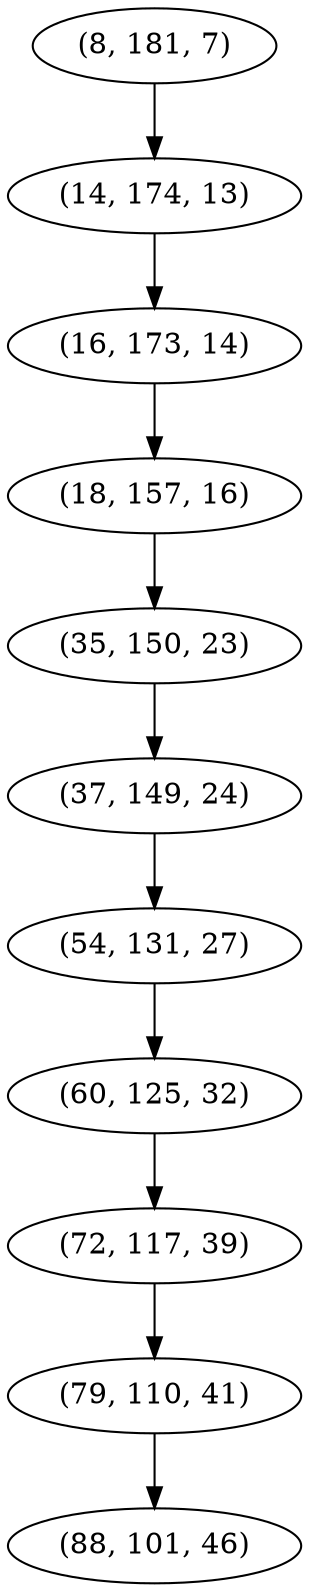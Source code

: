 digraph tree {
    "(8, 181, 7)";
    "(14, 174, 13)";
    "(16, 173, 14)";
    "(18, 157, 16)";
    "(35, 150, 23)";
    "(37, 149, 24)";
    "(54, 131, 27)";
    "(60, 125, 32)";
    "(72, 117, 39)";
    "(79, 110, 41)";
    "(88, 101, 46)";
    "(8, 181, 7)" -> "(14, 174, 13)";
    "(14, 174, 13)" -> "(16, 173, 14)";
    "(16, 173, 14)" -> "(18, 157, 16)";
    "(18, 157, 16)" -> "(35, 150, 23)";
    "(35, 150, 23)" -> "(37, 149, 24)";
    "(37, 149, 24)" -> "(54, 131, 27)";
    "(54, 131, 27)" -> "(60, 125, 32)";
    "(60, 125, 32)" -> "(72, 117, 39)";
    "(72, 117, 39)" -> "(79, 110, 41)";
    "(79, 110, 41)" -> "(88, 101, 46)";
}
